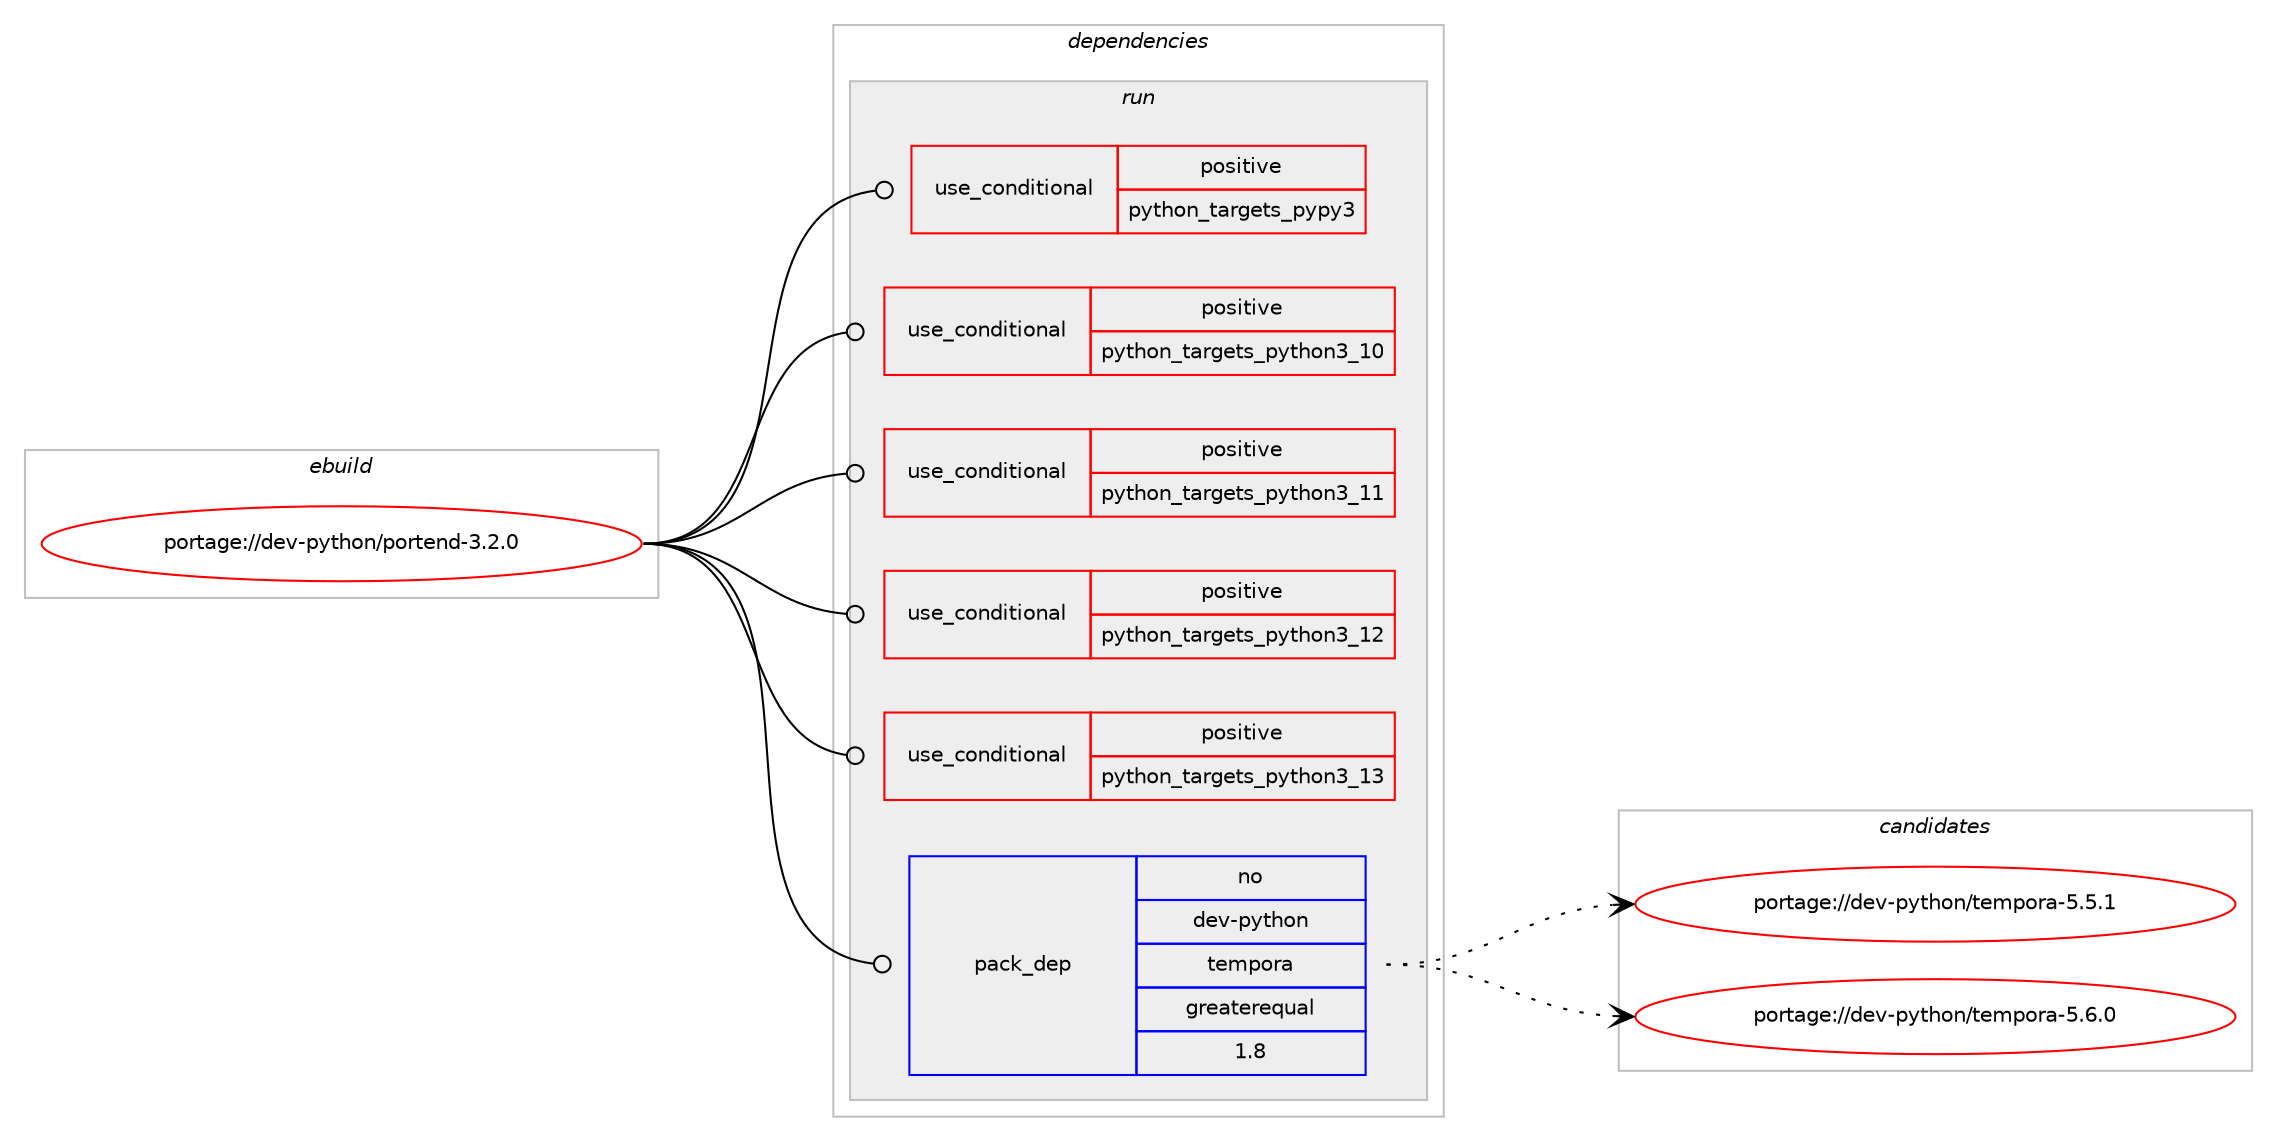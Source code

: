 digraph prolog {

# *************
# Graph options
# *************

newrank=true;
concentrate=true;
compound=true;
graph [rankdir=LR,fontname=Helvetica,fontsize=10,ranksep=1.5];#, ranksep=2.5, nodesep=0.2];
edge  [arrowhead=vee];
node  [fontname=Helvetica,fontsize=10];

# **********
# The ebuild
# **********

subgraph cluster_leftcol {
color=gray;
rank=same;
label=<<i>ebuild</i>>;
id [label="portage://dev-python/portend-3.2.0", color=red, width=4, href="../dev-python/portend-3.2.0.svg"];
}

# ****************
# The dependencies
# ****************

subgraph cluster_midcol {
color=gray;
label=<<i>dependencies</i>>;
subgraph cluster_compile {
fillcolor="#eeeeee";
style=filled;
label=<<i>compile</i>>;
}
subgraph cluster_compileandrun {
fillcolor="#eeeeee";
style=filled;
label=<<i>compile and run</i>>;
}
subgraph cluster_run {
fillcolor="#eeeeee";
style=filled;
label=<<i>run</i>>;
subgraph cond35164 {
dependency77870 [label=<<TABLE BORDER="0" CELLBORDER="1" CELLSPACING="0" CELLPADDING="4"><TR><TD ROWSPAN="3" CELLPADDING="10">use_conditional</TD></TR><TR><TD>positive</TD></TR><TR><TD>python_targets_pypy3</TD></TR></TABLE>>, shape=none, color=red];
# *** BEGIN UNKNOWN DEPENDENCY TYPE (TODO) ***
# dependency77870 -> package_dependency(portage://dev-python/portend-3.2.0,run,no,dev-python,pypy3,none,[,,],any_same_slot,[])
# *** END UNKNOWN DEPENDENCY TYPE (TODO) ***

}
id:e -> dependency77870:w [weight=20,style="solid",arrowhead="odot"];
subgraph cond35165 {
dependency77871 [label=<<TABLE BORDER="0" CELLBORDER="1" CELLSPACING="0" CELLPADDING="4"><TR><TD ROWSPAN="3" CELLPADDING="10">use_conditional</TD></TR><TR><TD>positive</TD></TR><TR><TD>python_targets_python3_10</TD></TR></TABLE>>, shape=none, color=red];
# *** BEGIN UNKNOWN DEPENDENCY TYPE (TODO) ***
# dependency77871 -> package_dependency(portage://dev-python/portend-3.2.0,run,no,dev-lang,python,none,[,,],[slot(3.10)],[])
# *** END UNKNOWN DEPENDENCY TYPE (TODO) ***

}
id:e -> dependency77871:w [weight=20,style="solid",arrowhead="odot"];
subgraph cond35166 {
dependency77872 [label=<<TABLE BORDER="0" CELLBORDER="1" CELLSPACING="0" CELLPADDING="4"><TR><TD ROWSPAN="3" CELLPADDING="10">use_conditional</TD></TR><TR><TD>positive</TD></TR><TR><TD>python_targets_python3_11</TD></TR></TABLE>>, shape=none, color=red];
# *** BEGIN UNKNOWN DEPENDENCY TYPE (TODO) ***
# dependency77872 -> package_dependency(portage://dev-python/portend-3.2.0,run,no,dev-lang,python,none,[,,],[slot(3.11)],[])
# *** END UNKNOWN DEPENDENCY TYPE (TODO) ***

}
id:e -> dependency77872:w [weight=20,style="solid",arrowhead="odot"];
subgraph cond35167 {
dependency77873 [label=<<TABLE BORDER="0" CELLBORDER="1" CELLSPACING="0" CELLPADDING="4"><TR><TD ROWSPAN="3" CELLPADDING="10">use_conditional</TD></TR><TR><TD>positive</TD></TR><TR><TD>python_targets_python3_12</TD></TR></TABLE>>, shape=none, color=red];
# *** BEGIN UNKNOWN DEPENDENCY TYPE (TODO) ***
# dependency77873 -> package_dependency(portage://dev-python/portend-3.2.0,run,no,dev-lang,python,none,[,,],[slot(3.12)],[])
# *** END UNKNOWN DEPENDENCY TYPE (TODO) ***

}
id:e -> dependency77873:w [weight=20,style="solid",arrowhead="odot"];
subgraph cond35168 {
dependency77874 [label=<<TABLE BORDER="0" CELLBORDER="1" CELLSPACING="0" CELLPADDING="4"><TR><TD ROWSPAN="3" CELLPADDING="10">use_conditional</TD></TR><TR><TD>positive</TD></TR><TR><TD>python_targets_python3_13</TD></TR></TABLE>>, shape=none, color=red];
# *** BEGIN UNKNOWN DEPENDENCY TYPE (TODO) ***
# dependency77874 -> package_dependency(portage://dev-python/portend-3.2.0,run,no,dev-lang,python,none,[,,],[slot(3.13)],[])
# *** END UNKNOWN DEPENDENCY TYPE (TODO) ***

}
id:e -> dependency77874:w [weight=20,style="solid",arrowhead="odot"];
subgraph pack41489 {
dependency77875 [label=<<TABLE BORDER="0" CELLBORDER="1" CELLSPACING="0" CELLPADDING="4" WIDTH="220"><TR><TD ROWSPAN="6" CELLPADDING="30">pack_dep</TD></TR><TR><TD WIDTH="110">no</TD></TR><TR><TD>dev-python</TD></TR><TR><TD>tempora</TD></TR><TR><TD>greaterequal</TD></TR><TR><TD>1.8</TD></TR></TABLE>>, shape=none, color=blue];
}
id:e -> dependency77875:w [weight=20,style="solid",arrowhead="odot"];
}
}

# **************
# The candidates
# **************

subgraph cluster_choices {
rank=same;
color=gray;
label=<<i>candidates</i>>;

subgraph choice41489 {
color=black;
nodesep=1;
choice100101118451121211161041111104711610110911211111497455346534649 [label="portage://dev-python/tempora-5.5.1", color=red, width=4,href="../dev-python/tempora-5.5.1.svg"];
choice100101118451121211161041111104711610110911211111497455346544648 [label="portage://dev-python/tempora-5.6.0", color=red, width=4,href="../dev-python/tempora-5.6.0.svg"];
dependency77875:e -> choice100101118451121211161041111104711610110911211111497455346534649:w [style=dotted,weight="100"];
dependency77875:e -> choice100101118451121211161041111104711610110911211111497455346544648:w [style=dotted,weight="100"];
}
}

}
